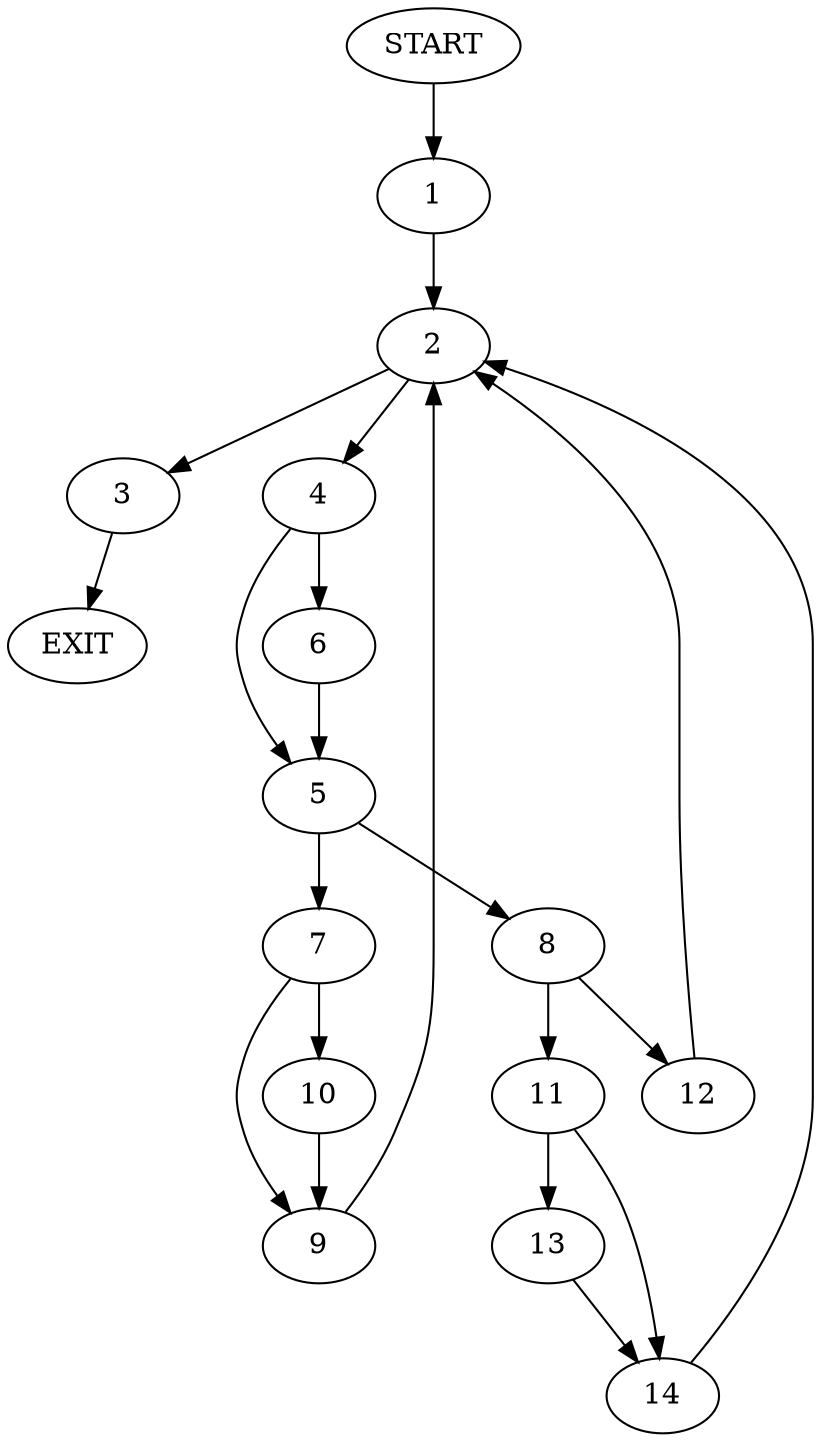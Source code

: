 digraph {
0 [label="START"]
15 [label="EXIT"]
0 -> 1
1 -> 2
2 -> 3
2 -> 4
3 -> 15
4 -> 5
4 -> 6
5 -> 7
5 -> 8
6 -> 5
7 -> 9
7 -> 10
8 -> 11
8 -> 12
10 -> 9
9 -> 2
11 -> 13
11 -> 14
12 -> 2
13 -> 14
14 -> 2
}
